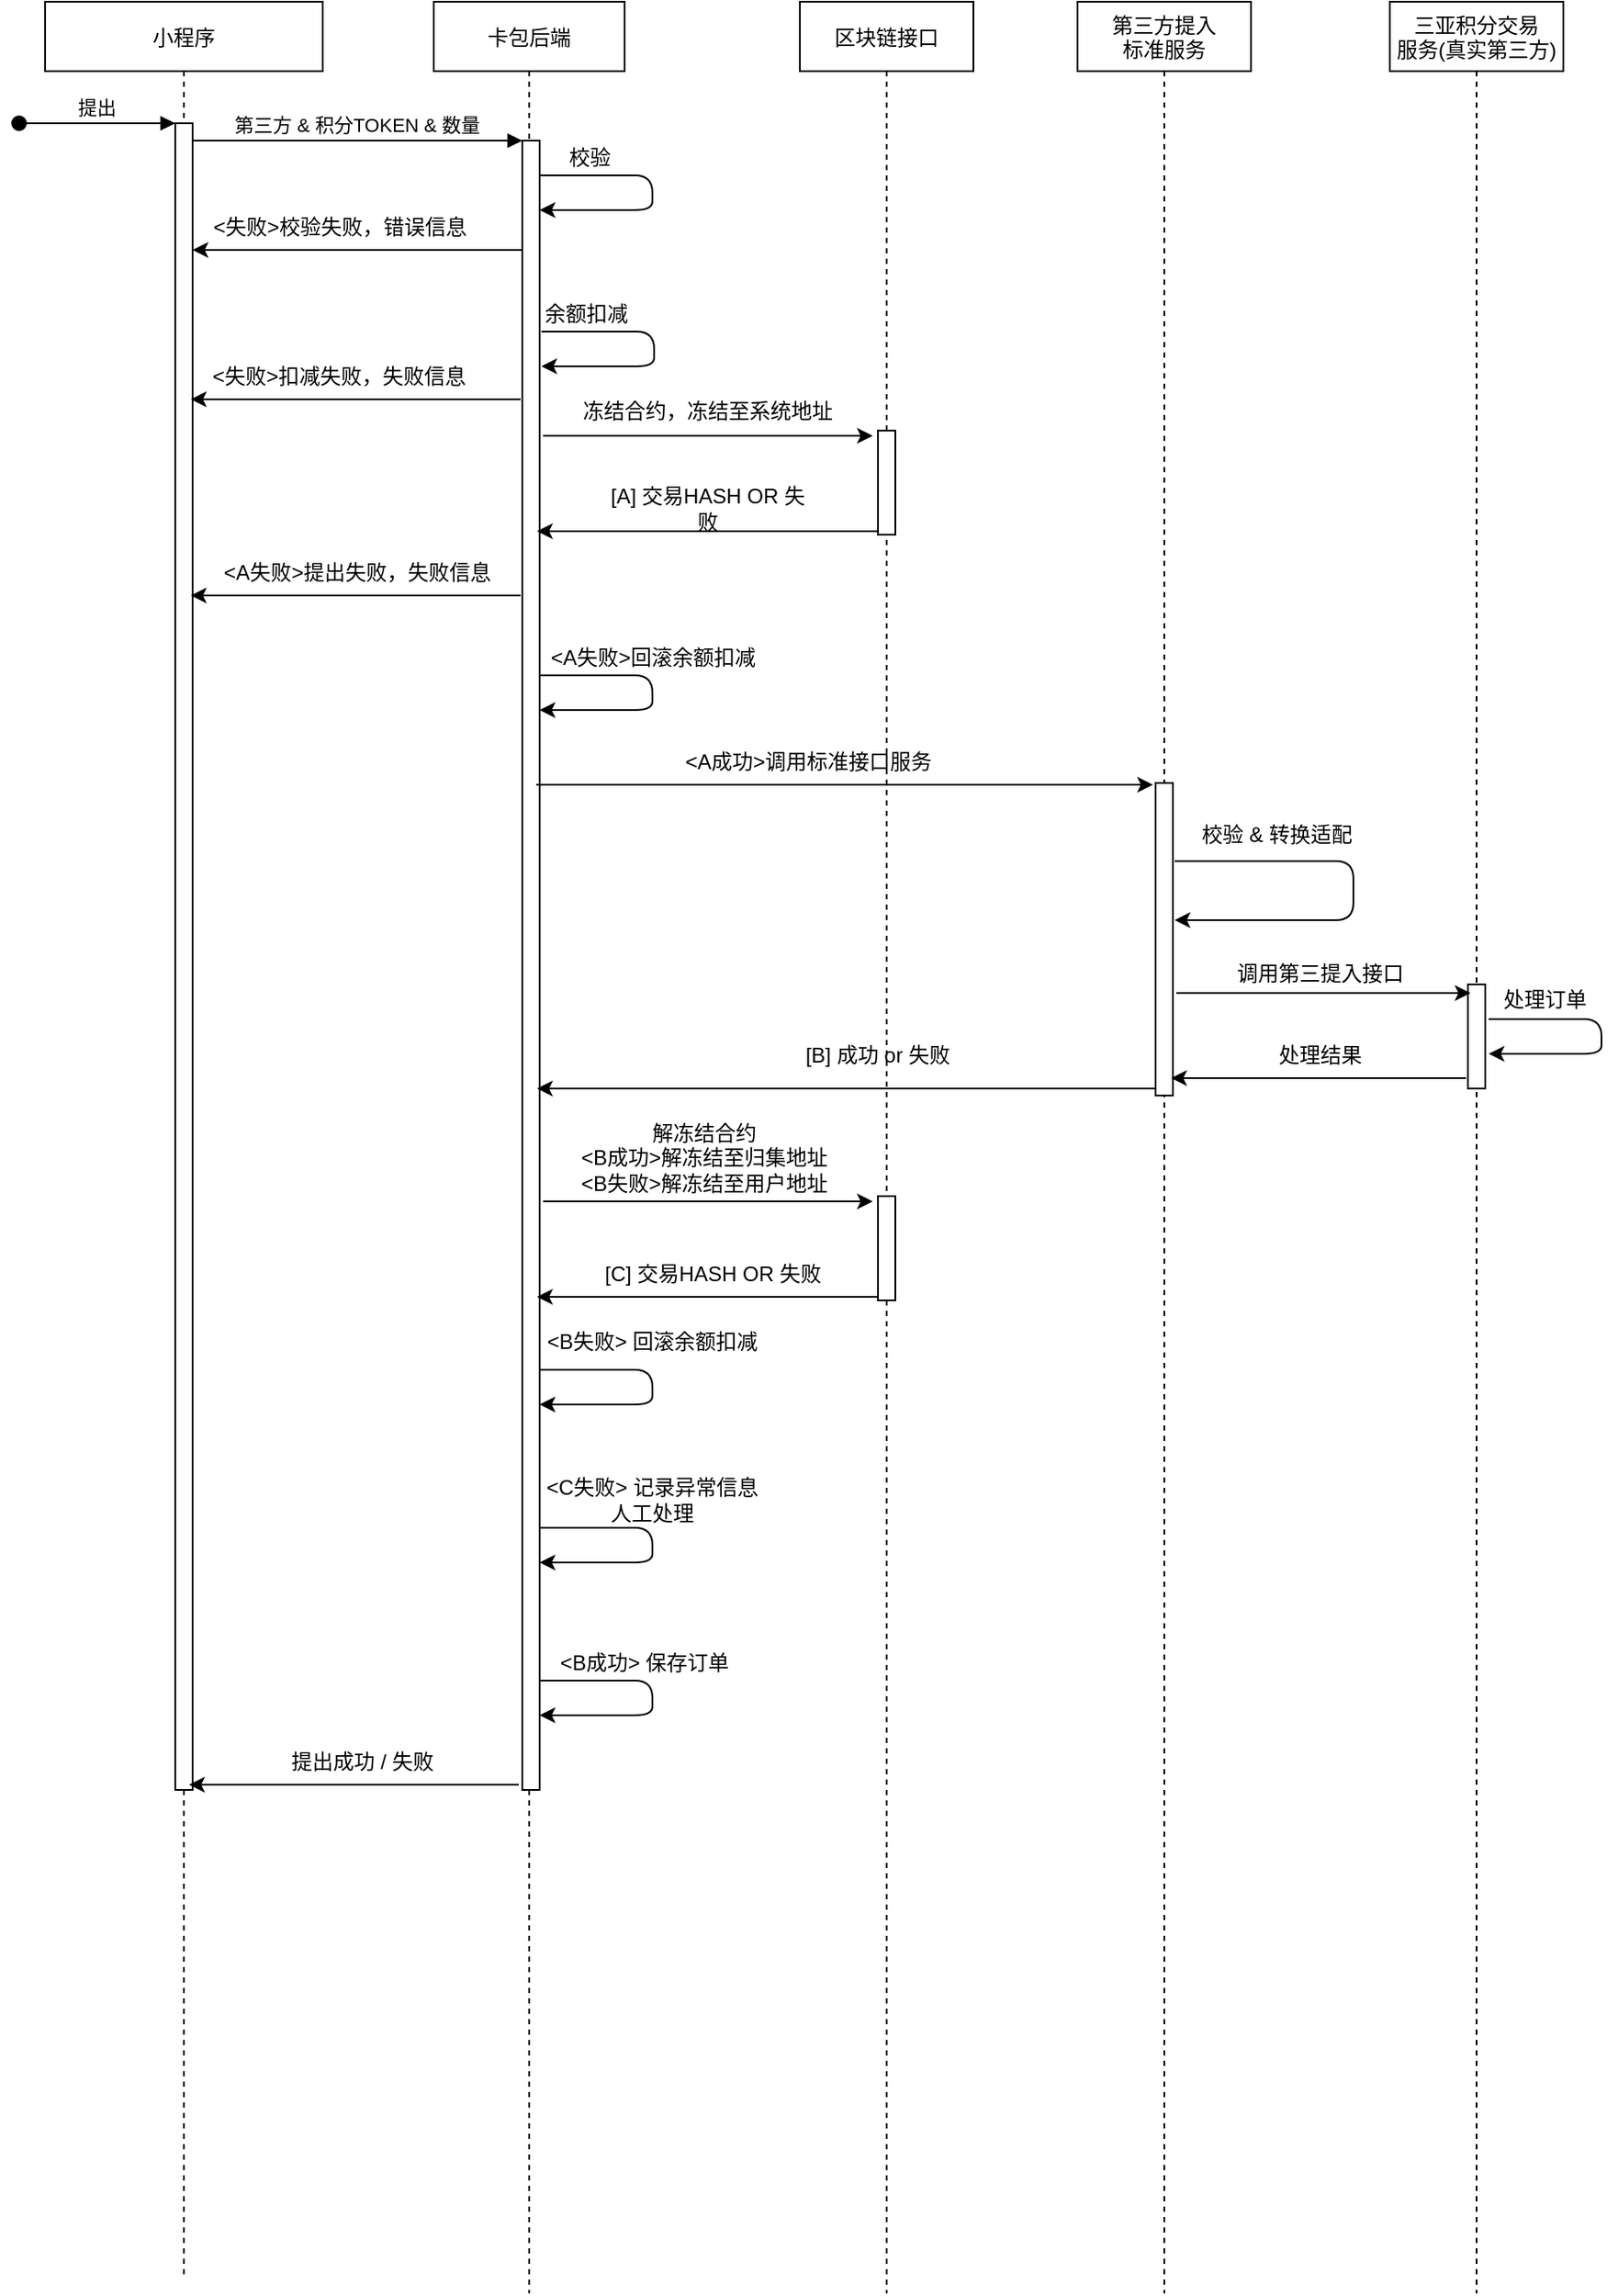 <mxfile version="14.4.3" type="github">
  <diagram id="kgpKYQtTHZ0yAKxKKP6v" name="Page-1">
    <mxGraphModel dx="1360" dy="834" grid="1" gridSize="10" guides="1" tooltips="1" connect="1" arrows="1" fold="1" page="1" pageScale="1" pageWidth="850" pageHeight="1100" math="0" shadow="0">
      <root>
        <mxCell id="0" />
        <mxCell id="1" parent="0" />
        <mxCell id="3nuBFxr9cyL0pnOWT2aG-1" value="小程序" style="shape=umlLifeline;perimeter=lifelinePerimeter;container=1;collapsible=0;recursiveResize=0;rounded=0;shadow=0;strokeWidth=1;" parent="1" vertex="1" treatAsSingle="0">
          <mxGeometry x="75" y="80" width="160" height="1310" as="geometry" />
        </mxCell>
        <mxCell id="3nuBFxr9cyL0pnOWT2aG-2" value="" style="points=[];perimeter=orthogonalPerimeter;rounded=0;shadow=0;strokeWidth=1;" parent="3nuBFxr9cyL0pnOWT2aG-1" vertex="1">
          <mxGeometry x="75" y="70" width="10" height="960" as="geometry" />
        </mxCell>
        <mxCell id="3nuBFxr9cyL0pnOWT2aG-3" value="提出" style="verticalAlign=bottom;startArrow=oval;endArrow=block;startSize=8;shadow=0;strokeWidth=1;" parent="3nuBFxr9cyL0pnOWT2aG-1" target="3nuBFxr9cyL0pnOWT2aG-2" edge="1">
          <mxGeometry relative="1" as="geometry">
            <mxPoint x="-15" y="70" as="sourcePoint" />
          </mxGeometry>
        </mxCell>
        <mxCell id="3nuBFxr9cyL0pnOWT2aG-5" value="卡包后端" style="shape=umlLifeline;perimeter=lifelinePerimeter;container=1;collapsible=0;recursiveResize=0;rounded=0;shadow=0;strokeWidth=1;" parent="1" vertex="1" treatAsSingle="0">
          <mxGeometry x="299" y="80" width="110" height="1320" as="geometry" />
        </mxCell>
        <mxCell id="3nuBFxr9cyL0pnOWT2aG-6" value="" style="points=[];perimeter=orthogonalPerimeter;rounded=0;shadow=0;strokeWidth=1;" parent="3nuBFxr9cyL0pnOWT2aG-5" vertex="1">
          <mxGeometry x="51" y="80" width="10" height="950" as="geometry" />
        </mxCell>
        <mxCell id="red-HqRmzPnP53WOzwLy-6" value="" style="endArrow=classic;html=1;" parent="3nuBFxr9cyL0pnOWT2aG-5" edge="1">
          <mxGeometry width="50" height="50" relative="1" as="geometry">
            <mxPoint x="61" y="100" as="sourcePoint" />
            <mxPoint x="61" y="120" as="targetPoint" />
            <Array as="points">
              <mxPoint x="96" y="100" />
              <mxPoint x="126" y="100" />
              <mxPoint x="126" y="120" />
            </Array>
          </mxGeometry>
        </mxCell>
        <mxCell id="red-HqRmzPnP53WOzwLy-7" value="校验" style="text;html=1;strokeColor=none;fillColor=none;align=center;verticalAlign=middle;whiteSpace=wrap;rounded=0;" parent="3nuBFxr9cyL0pnOWT2aG-5" vertex="1">
          <mxGeometry x="70" y="80" width="40" height="20" as="geometry" />
        </mxCell>
        <mxCell id="red-HqRmzPnP53WOzwLy-29" value="" style="endArrow=classic;html=1;" parent="3nuBFxr9cyL0pnOWT2aG-5" edge="1">
          <mxGeometry width="50" height="50" relative="1" as="geometry">
            <mxPoint x="63" y="250" as="sourcePoint" />
            <mxPoint x="253" y="250" as="targetPoint" />
          </mxGeometry>
        </mxCell>
        <mxCell id="3nuBFxr9cyL0pnOWT2aG-8" value="第三方 &amp; 积分TOKEN &amp; 数量" style="verticalAlign=bottom;endArrow=block;entryX=0;entryY=0;shadow=0;strokeWidth=1;" parent="1" source="3nuBFxr9cyL0pnOWT2aG-2" target="3nuBFxr9cyL0pnOWT2aG-6" edge="1">
          <mxGeometry relative="1" as="geometry">
            <mxPoint x="275" y="160" as="sourcePoint" />
          </mxGeometry>
        </mxCell>
        <mxCell id="red-HqRmzPnP53WOzwLy-1" value="第三方提入&#xa;标准服务" style="shape=umlLifeline;perimeter=lifelinePerimeter;container=1;collapsible=0;recursiveResize=0;rounded=0;shadow=0;strokeWidth=1;" parent="1" vertex="1" treatAsSingle="0">
          <mxGeometry x="670" y="80" width="100" height="1320" as="geometry" />
        </mxCell>
        <mxCell id="red-HqRmzPnP53WOzwLy-2" value="" style="points=[];perimeter=orthogonalPerimeter;rounded=0;shadow=0;strokeWidth=1;" parent="red-HqRmzPnP53WOzwLy-1" vertex="1">
          <mxGeometry x="45" y="450" width="10" height="180" as="geometry" />
        </mxCell>
        <mxCell id="red-HqRmzPnP53WOzwLy-16" value="" style="endArrow=classic;html=1;entryX=1.2;entryY=0.275;entryDx=0;entryDy=0;entryPerimeter=0;" parent="red-HqRmzPnP53WOzwLy-1" edge="1">
          <mxGeometry width="50" height="50" relative="1" as="geometry">
            <mxPoint x="56" y="495" as="sourcePoint" />
            <mxPoint x="56" y="529" as="targetPoint" />
            <Array as="points">
              <mxPoint x="159" y="495" />
              <mxPoint x="159" y="529" />
            </Array>
          </mxGeometry>
        </mxCell>
        <mxCell id="red-HqRmzPnP53WOzwLy-3" value="三亚积分交易&#xa;服务(真实第三方)" style="shape=umlLifeline;perimeter=lifelinePerimeter;container=1;collapsible=0;recursiveResize=0;rounded=0;shadow=0;strokeWidth=1;" parent="1" vertex="1" treatAsSingle="0">
          <mxGeometry x="850" y="80" width="100" height="1320" as="geometry" />
        </mxCell>
        <mxCell id="red-HqRmzPnP53WOzwLy-4" value="" style="points=[];perimeter=orthogonalPerimeter;rounded=0;shadow=0;strokeWidth=1;" parent="red-HqRmzPnP53WOzwLy-3" vertex="1">
          <mxGeometry x="45" y="566" width="10" height="60" as="geometry" />
        </mxCell>
        <mxCell id="red-HqRmzPnP53WOzwLy-8" value="" style="endArrow=classic;html=1;" parent="1" edge="1">
          <mxGeometry width="50" height="50" relative="1" as="geometry">
            <mxPoint x="350" y="223" as="sourcePoint" />
            <mxPoint x="160" y="223" as="targetPoint" />
          </mxGeometry>
        </mxCell>
        <mxCell id="red-HqRmzPnP53WOzwLy-10" value="区块链接口" style="shape=umlLifeline;perimeter=lifelinePerimeter;container=1;collapsible=0;recursiveResize=0;rounded=0;shadow=0;strokeWidth=1;" parent="1" vertex="1" treatAsSingle="0">
          <mxGeometry x="510" y="80" width="100" height="1320" as="geometry" />
        </mxCell>
        <mxCell id="red-HqRmzPnP53WOzwLy-11" value="" style="points=[];perimeter=orthogonalPerimeter;rounded=0;shadow=0;strokeWidth=1;" parent="red-HqRmzPnP53WOzwLy-10" vertex="1">
          <mxGeometry x="45" y="247" width="10" height="60" as="geometry" />
        </mxCell>
        <mxCell id="red-HqRmzPnP53WOzwLy-12" value="" style="endArrow=classic;html=1;" parent="1" edge="1">
          <mxGeometry width="50" height="50" relative="1" as="geometry">
            <mxPoint x="360" y="1047" as="sourcePoint" />
            <mxPoint x="360" y="1067" as="targetPoint" />
            <Array as="points">
              <mxPoint x="395" y="1047" />
              <mxPoint x="425" y="1047" />
              <mxPoint x="425" y="1067" />
            </Array>
          </mxGeometry>
        </mxCell>
        <mxCell id="red-HqRmzPnP53WOzwLy-13" value="&amp;lt;B成功&amp;gt; 保存订单" style="text;html=1;strokeColor=none;fillColor=none;align=center;verticalAlign=middle;whiteSpace=wrap;rounded=0;" parent="1" vertex="1">
          <mxGeometry x="361" y="1027" width="119" height="20" as="geometry" />
        </mxCell>
        <mxCell id="red-HqRmzPnP53WOzwLy-14" value="" style="endArrow=classic;html=1;" parent="1" edge="1">
          <mxGeometry width="50" height="50" relative="1" as="geometry">
            <mxPoint x="358" y="531" as="sourcePoint" />
            <mxPoint x="713.5" y="531" as="targetPoint" />
          </mxGeometry>
        </mxCell>
        <mxCell id="red-HqRmzPnP53WOzwLy-15" value="&amp;lt;A成功&amp;gt;调用标准接口服务" style="text;html=1;strokeColor=none;fillColor=none;align=center;verticalAlign=middle;whiteSpace=wrap;rounded=0;" parent="1" vertex="1">
          <mxGeometry x="390" y="508" width="250" height="20" as="geometry" />
        </mxCell>
        <mxCell id="red-HqRmzPnP53WOzwLy-17" value="校验 &amp;amp; 转换适配" style="text;html=1;strokeColor=none;fillColor=none;align=center;verticalAlign=middle;whiteSpace=wrap;rounded=0;" parent="1" vertex="1">
          <mxGeometry x="740" y="550" width="90" height="20" as="geometry" />
        </mxCell>
        <mxCell id="red-HqRmzPnP53WOzwLy-18" value="" style="endArrow=classic;html=1;" parent="1" edge="1">
          <mxGeometry width="50" height="50" relative="1" as="geometry">
            <mxPoint x="727" y="651" as="sourcePoint" />
            <mxPoint x="896.5" y="651" as="targetPoint" />
          </mxGeometry>
        </mxCell>
        <mxCell id="red-HqRmzPnP53WOzwLy-19" value="调用第三提入接口" style="text;html=1;strokeColor=none;fillColor=none;align=center;verticalAlign=middle;whiteSpace=wrap;rounded=0;" parent="1" vertex="1">
          <mxGeometry x="760" y="630" width="100" height="20" as="geometry" />
        </mxCell>
        <mxCell id="red-HqRmzPnP53WOzwLy-20" value="" style="endArrow=classic;html=1;entryX=0.5;entryY=0.875;entryDx=0;entryDy=0;entryPerimeter=0;" parent="1" edge="1">
          <mxGeometry width="50" height="50" relative="1" as="geometry">
            <mxPoint x="894" y="700" as="sourcePoint" />
            <mxPoint x="724" y="700" as="targetPoint" />
          </mxGeometry>
        </mxCell>
        <mxCell id="red-HqRmzPnP53WOzwLy-22" value="处理结果" style="text;html=1;strokeColor=none;fillColor=none;align=center;verticalAlign=middle;whiteSpace=wrap;rounded=0;" parent="1" vertex="1">
          <mxGeometry x="760" y="677" width="100" height="20" as="geometry" />
        </mxCell>
        <mxCell id="red-HqRmzPnP53WOzwLy-9" value="&amp;lt;失败&amp;gt;校验失败，错误信息" style="text;html=1;strokeColor=none;fillColor=none;align=center;verticalAlign=middle;whiteSpace=wrap;rounded=0;" parent="1" vertex="1">
          <mxGeometry x="170" y="200" width="150" height="20" as="geometry" />
        </mxCell>
        <mxCell id="red-HqRmzPnP53WOzwLy-23" value="" style="endArrow=classic;html=1;" parent="1" edge="1">
          <mxGeometry width="50" height="50" relative="1" as="geometry">
            <mxPoint x="907" y="666" as="sourcePoint" />
            <mxPoint x="907" y="686" as="targetPoint" />
            <Array as="points">
              <mxPoint x="942" y="666" />
              <mxPoint x="972" y="666" />
              <mxPoint x="972" y="686" />
            </Array>
          </mxGeometry>
        </mxCell>
        <mxCell id="red-HqRmzPnP53WOzwLy-24" value="处理订单" style="text;html=1;strokeColor=none;fillColor=none;align=center;verticalAlign=middle;whiteSpace=wrap;rounded=0;" parent="1" vertex="1">
          <mxGeometry x="909" y="645" width="61" height="20" as="geometry" />
        </mxCell>
        <mxCell id="red-HqRmzPnP53WOzwLy-25" value="" style="endArrow=classic;html=1;" parent="1" edge="1">
          <mxGeometry width="50" height="50" relative="1" as="geometry">
            <mxPoint x="715" y="706" as="sourcePoint" />
            <mxPoint x="358.5" y="706" as="targetPoint" />
          </mxGeometry>
        </mxCell>
        <mxCell id="red-HqRmzPnP53WOzwLy-26" value="[B] 成功 or 失败" style="text;html=1;strokeColor=none;fillColor=none;align=center;verticalAlign=middle;whiteSpace=wrap;rounded=0;" parent="1" vertex="1">
          <mxGeometry x="500" y="677" width="110" height="20" as="geometry" />
        </mxCell>
        <mxCell id="red-HqRmzPnP53WOzwLy-27" value="" style="endArrow=classic;html=1;exitX=0;exitY=0.15;exitDx=0;exitDy=0;exitPerimeter=0;" parent="1" edge="1">
          <mxGeometry width="50" height="50" relative="1" as="geometry">
            <mxPoint x="349" y="422" as="sourcePoint" />
            <mxPoint x="159" y="422" as="targetPoint" />
          </mxGeometry>
        </mxCell>
        <mxCell id="red-HqRmzPnP53WOzwLy-28" value="&amp;lt;A失败&amp;gt;提出失败，失败信息" style="text;html=1;strokeColor=none;fillColor=none;align=center;verticalAlign=middle;whiteSpace=wrap;rounded=0;" parent="1" vertex="1">
          <mxGeometry x="170" y="399" width="170" height="20" as="geometry" />
        </mxCell>
        <mxCell id="red-HqRmzPnP53WOzwLy-30" value="冻结合约，冻结至系统地址" style="text;html=1;strokeColor=none;fillColor=none;align=center;verticalAlign=middle;whiteSpace=wrap;rounded=0;" parent="1" vertex="1">
          <mxGeometry x="382" y="306" width="150" height="20" as="geometry" />
        </mxCell>
        <mxCell id="red-HqRmzPnP53WOzwLy-31" value="" style="endArrow=classic;html=1;" parent="1" edge="1">
          <mxGeometry width="50" height="50" relative="1" as="geometry">
            <mxPoint x="555" y="385" as="sourcePoint" />
            <mxPoint x="358.5" y="385" as="targetPoint" />
          </mxGeometry>
        </mxCell>
        <mxCell id="red-HqRmzPnP53WOzwLy-32" value="[A] 交易HASH OR 失败" style="text;html=1;strokeColor=none;fillColor=none;align=center;verticalAlign=middle;whiteSpace=wrap;rounded=0;" parent="1" vertex="1">
          <mxGeometry x="397" y="362" width="120" height="20" as="geometry" />
        </mxCell>
        <mxCell id="red-HqRmzPnP53WOzwLy-47" value="" style="endArrow=classic;html=1;" parent="1" edge="1">
          <mxGeometry width="50" height="50" relative="1" as="geometry">
            <mxPoint x="361" y="270" as="sourcePoint" />
            <mxPoint x="361" y="290" as="targetPoint" />
            <Array as="points">
              <mxPoint x="396" y="270" />
              <mxPoint x="426" y="270" />
              <mxPoint x="426" y="290" />
            </Array>
          </mxGeometry>
        </mxCell>
        <mxCell id="red-HqRmzPnP53WOzwLy-48" value="余额扣减" style="text;html=1;strokeColor=none;fillColor=none;align=center;verticalAlign=middle;whiteSpace=wrap;rounded=0;" parent="1" vertex="1">
          <mxGeometry x="362" y="250" width="50" height="20" as="geometry" />
        </mxCell>
        <mxCell id="red-HqRmzPnP53WOzwLy-49" value="" style="endArrow=classic;html=1;exitX=0;exitY=0.15;exitDx=0;exitDy=0;exitPerimeter=0;" parent="1" edge="1">
          <mxGeometry width="50" height="50" relative="1" as="geometry">
            <mxPoint x="349" y="309" as="sourcePoint" />
            <mxPoint x="159" y="309" as="targetPoint" />
          </mxGeometry>
        </mxCell>
        <mxCell id="red-HqRmzPnP53WOzwLy-50" value="&amp;lt;失败&amp;gt;扣减失败，失败信息" style="text;html=1;strokeColor=none;fillColor=none;align=center;verticalAlign=middle;whiteSpace=wrap;rounded=0;" parent="1" vertex="1">
          <mxGeometry x="170" y="286" width="149" height="20" as="geometry" />
        </mxCell>
        <mxCell id="red-HqRmzPnP53WOzwLy-51" value="" style="endArrow=classic;html=1;exitX=0;exitY=0.15;exitDx=0;exitDy=0;exitPerimeter=0;" parent="1" edge="1">
          <mxGeometry width="50" height="50" relative="1" as="geometry">
            <mxPoint x="348" y="1107" as="sourcePoint" />
            <mxPoint x="158" y="1107" as="targetPoint" />
          </mxGeometry>
        </mxCell>
        <mxCell id="red-HqRmzPnP53WOzwLy-52" value="提出成功 / 失败" style="text;html=1;strokeColor=none;fillColor=none;align=center;verticalAlign=middle;whiteSpace=wrap;rounded=0;" parent="1" vertex="1">
          <mxGeometry x="198" y="1084" width="120" height="20" as="geometry" />
        </mxCell>
        <mxCell id="ge4zckFWB8fxC16QvX1s-1" value="" style="endArrow=classic;html=1;" edge="1" parent="1">
          <mxGeometry width="50" height="50" relative="1" as="geometry">
            <mxPoint x="362" y="771" as="sourcePoint" />
            <mxPoint x="552" y="771" as="targetPoint" />
          </mxGeometry>
        </mxCell>
        <mxCell id="ge4zckFWB8fxC16QvX1s-2" value="" style="points=[];perimeter=orthogonalPerimeter;rounded=0;shadow=0;strokeWidth=1;" vertex="1" parent="1">
          <mxGeometry x="555" y="768" width="10" height="60" as="geometry" />
        </mxCell>
        <mxCell id="ge4zckFWB8fxC16QvX1s-3" value="解冻结合约&lt;br&gt;&amp;lt;B成功&amp;gt;解冻结至归集地址&lt;br&gt;&amp;lt;B失败&amp;gt;解冻结至用户地址" style="text;html=1;strokeColor=none;fillColor=none;align=center;verticalAlign=middle;whiteSpace=wrap;rounded=0;" vertex="1" parent="1">
          <mxGeometry x="370" y="736" width="170" height="20" as="geometry" />
        </mxCell>
        <mxCell id="ge4zckFWB8fxC16QvX1s-4" value="" style="endArrow=classic;html=1;" edge="1" parent="1">
          <mxGeometry width="50" height="50" relative="1" as="geometry">
            <mxPoint x="555" y="826" as="sourcePoint" />
            <mxPoint x="358.5" y="826" as="targetPoint" />
          </mxGeometry>
        </mxCell>
        <mxCell id="ge4zckFWB8fxC16QvX1s-5" value="[C] 交易HASH OR 失败" style="text;html=1;strokeColor=none;fillColor=none;align=center;verticalAlign=middle;whiteSpace=wrap;rounded=0;" vertex="1" parent="1">
          <mxGeometry x="390" y="803" width="140" height="20" as="geometry" />
        </mxCell>
        <mxCell id="ge4zckFWB8fxC16QvX1s-6" value="" style="endArrow=classic;html=1;" edge="1" parent="1">
          <mxGeometry width="50" height="50" relative="1" as="geometry">
            <mxPoint x="360" y="868" as="sourcePoint" />
            <mxPoint x="360" y="888" as="targetPoint" />
            <Array as="points">
              <mxPoint x="395" y="868" />
              <mxPoint x="425" y="868" />
              <mxPoint x="425" y="888" />
            </Array>
          </mxGeometry>
        </mxCell>
        <mxCell id="ge4zckFWB8fxC16QvX1s-7" value="&amp;lt;B失败&amp;gt; 回滚余额扣减" style="text;html=1;strokeColor=none;fillColor=none;align=center;verticalAlign=middle;whiteSpace=wrap;rounded=0;" vertex="1" parent="1">
          <mxGeometry x="330" y="842" width="190" height="20" as="geometry" />
        </mxCell>
        <mxCell id="ge4zckFWB8fxC16QvX1s-8" value="" style="endArrow=classic;html=1;" edge="1" parent="1">
          <mxGeometry width="50" height="50" relative="1" as="geometry">
            <mxPoint x="360" y="468" as="sourcePoint" />
            <mxPoint x="360" y="488" as="targetPoint" />
            <Array as="points">
              <mxPoint x="395" y="468" />
              <mxPoint x="425" y="468" />
              <mxPoint x="425" y="488" />
            </Array>
          </mxGeometry>
        </mxCell>
        <mxCell id="ge4zckFWB8fxC16QvX1s-9" value="&amp;lt;A失败&amp;gt;回滚余额扣减" style="text;html=1;strokeColor=none;fillColor=none;align=center;verticalAlign=middle;whiteSpace=wrap;rounded=0;" vertex="1" parent="1">
          <mxGeometry x="361" y="448" width="129" height="20" as="geometry" />
        </mxCell>
        <mxCell id="ge4zckFWB8fxC16QvX1s-10" value="" style="endArrow=classic;html=1;" edge="1" parent="1">
          <mxGeometry width="50" height="50" relative="1" as="geometry">
            <mxPoint x="360" y="959" as="sourcePoint" />
            <mxPoint x="360" y="979" as="targetPoint" />
            <Array as="points">
              <mxPoint x="395" y="959" />
              <mxPoint x="425" y="959" />
              <mxPoint x="425" y="979" />
            </Array>
          </mxGeometry>
        </mxCell>
        <mxCell id="ge4zckFWB8fxC16QvX1s-11" value="&amp;lt;C失败&amp;gt; 记录异常信息&lt;br&gt;人工处理" style="text;html=1;strokeColor=none;fillColor=none;align=center;verticalAlign=middle;whiteSpace=wrap;rounded=0;" vertex="1" parent="1">
          <mxGeometry x="330" y="933" width="190" height="20" as="geometry" />
        </mxCell>
      </root>
    </mxGraphModel>
  </diagram>
</mxfile>
